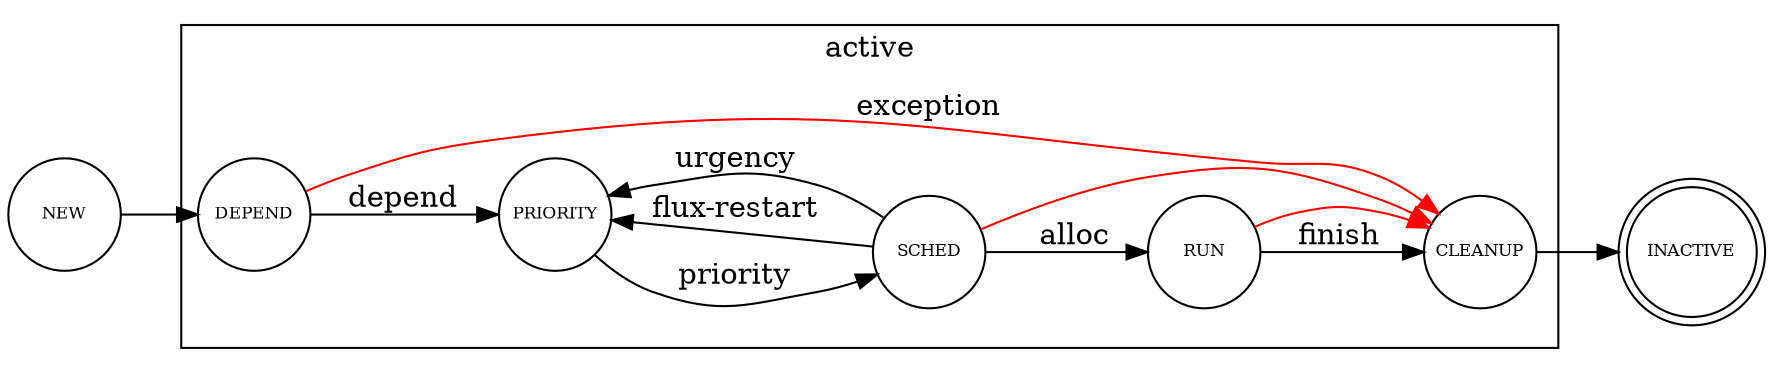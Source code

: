 digraph states {
    rankdir=LR

#size="8,5"

    node [shape=doublecircle fontsize=8 fixsize=shape width=0.75]; INACTIVE

    node [shape=circle fontsize=8 fixedsize=shape width=0.75];

    subgraph cluster_main {
        label = "active";
        DEPEND;
        PRIORITY;
        SCHED;
        RUN;
        CLEANUP;
    }

    NEW -> DEPEND;
    DEPEND -> PRIORITY [label="depend"];
    PRIORITY -> SCHED [label="priority"];
    SCHED -> RUN [label="alloc"];
    RUN -> CLEANUP [label="finish"];
    CLEANUP -> INACTIVE;

    SCHED -> PRIORITY [label="flux-restart"]
    SCHED -> PRIORITY [label="urgency"]

    edge [weight=0 color="red"];

    DEPEND -> CLEANUP [label="exception"];
    SCHED -> CLEANUP;
    RUN -> CLEANUP;
}

